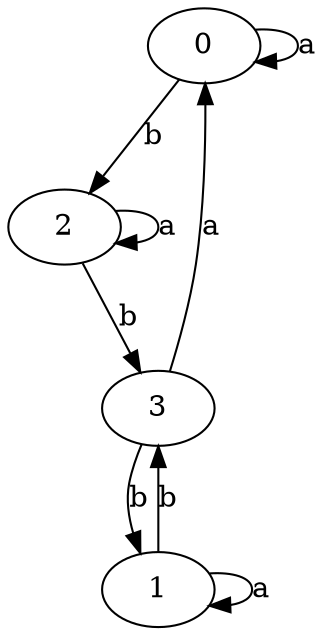 digraph {
 ranksep=0.5;
 d2tdocpreamble = "\usetikzlibrary{automata}";
 d2tfigpreamble = "\tikzstyle{every state}= [ draw=blue!50,very thick,fill=blue!20]  \tikzstyle{auto}= [fill=white]";
 node [style="state"];
 edge [lblstyle="auto",topath="bend right", len=4  ]
  "0" [label="0",style = "state, initial"];
  "1" [label="1",];
  "2" [label="2",style = "state, accepting"];
  "3" [label="3",];
  "0" -> "0" [label="a",topath="loop above"];
  "0" -> "2" [label="b"];
  "1" -> "1" [label="a",topath="loop above"];
  "1" -> "3" [label="b"];
  "2" -> "2" [label="a",topath="loop above"];
  "2" -> "3" [label="b"];
  "3" -> "0" [label="a"];
  "3" -> "1" [label="b"];
}